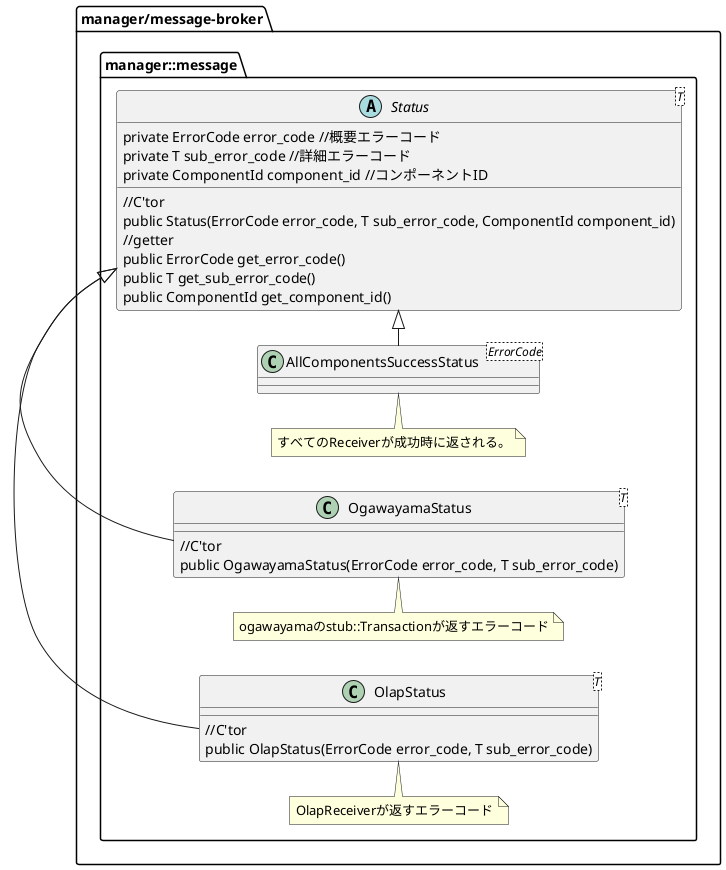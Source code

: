 ' =========================================================
'
' =========================================================
@startuml Status
left to right direction

package "manager/message-broker" {
namespace manager::message {

    abstract class Status<T>
    {
        {method}//C'tor
        {method}public Status(ErrorCode error_code, T sub_error_code, ComponentId component_id)
        {method}//getter
        {method}public ErrorCode get_error_code()
        {method}public T get_sub_error_code()
        {method}public ComponentId get_component_id()
        {field}private ErrorCode error_code //概要エラーコード
        {field}private T sub_error_code //詳細エラーコード
        {field}private ComponentId component_id //コンポーネントID
    }

    class AllComponentsSuccessStatus<ErrorCode>
    {
    }

    note top of AllComponentsSuccessStatus : すべてのReceiverが成功時に返される。

    class OgawayamaStatus<T>
    {
        {method}//C'tor
        {method}public OgawayamaStatus(ErrorCode error_code, T sub_error_code)
    }

    note top of OgawayamaStatus : ogawayamaのstub::Transactionが返すエラーコード

    class OlapStatus<T>
    {
        {method}//C'tor
        {method}public OlapStatus(ErrorCode error_code, T sub_error_code)
    }

    note top of OlapStatus : OlapReceiverが返すエラーコード

AllComponentsSuccessStatus -|> Status
OgawayamaStatus -|> Status
OlapStatus -|> Status
}
}

@enduml
